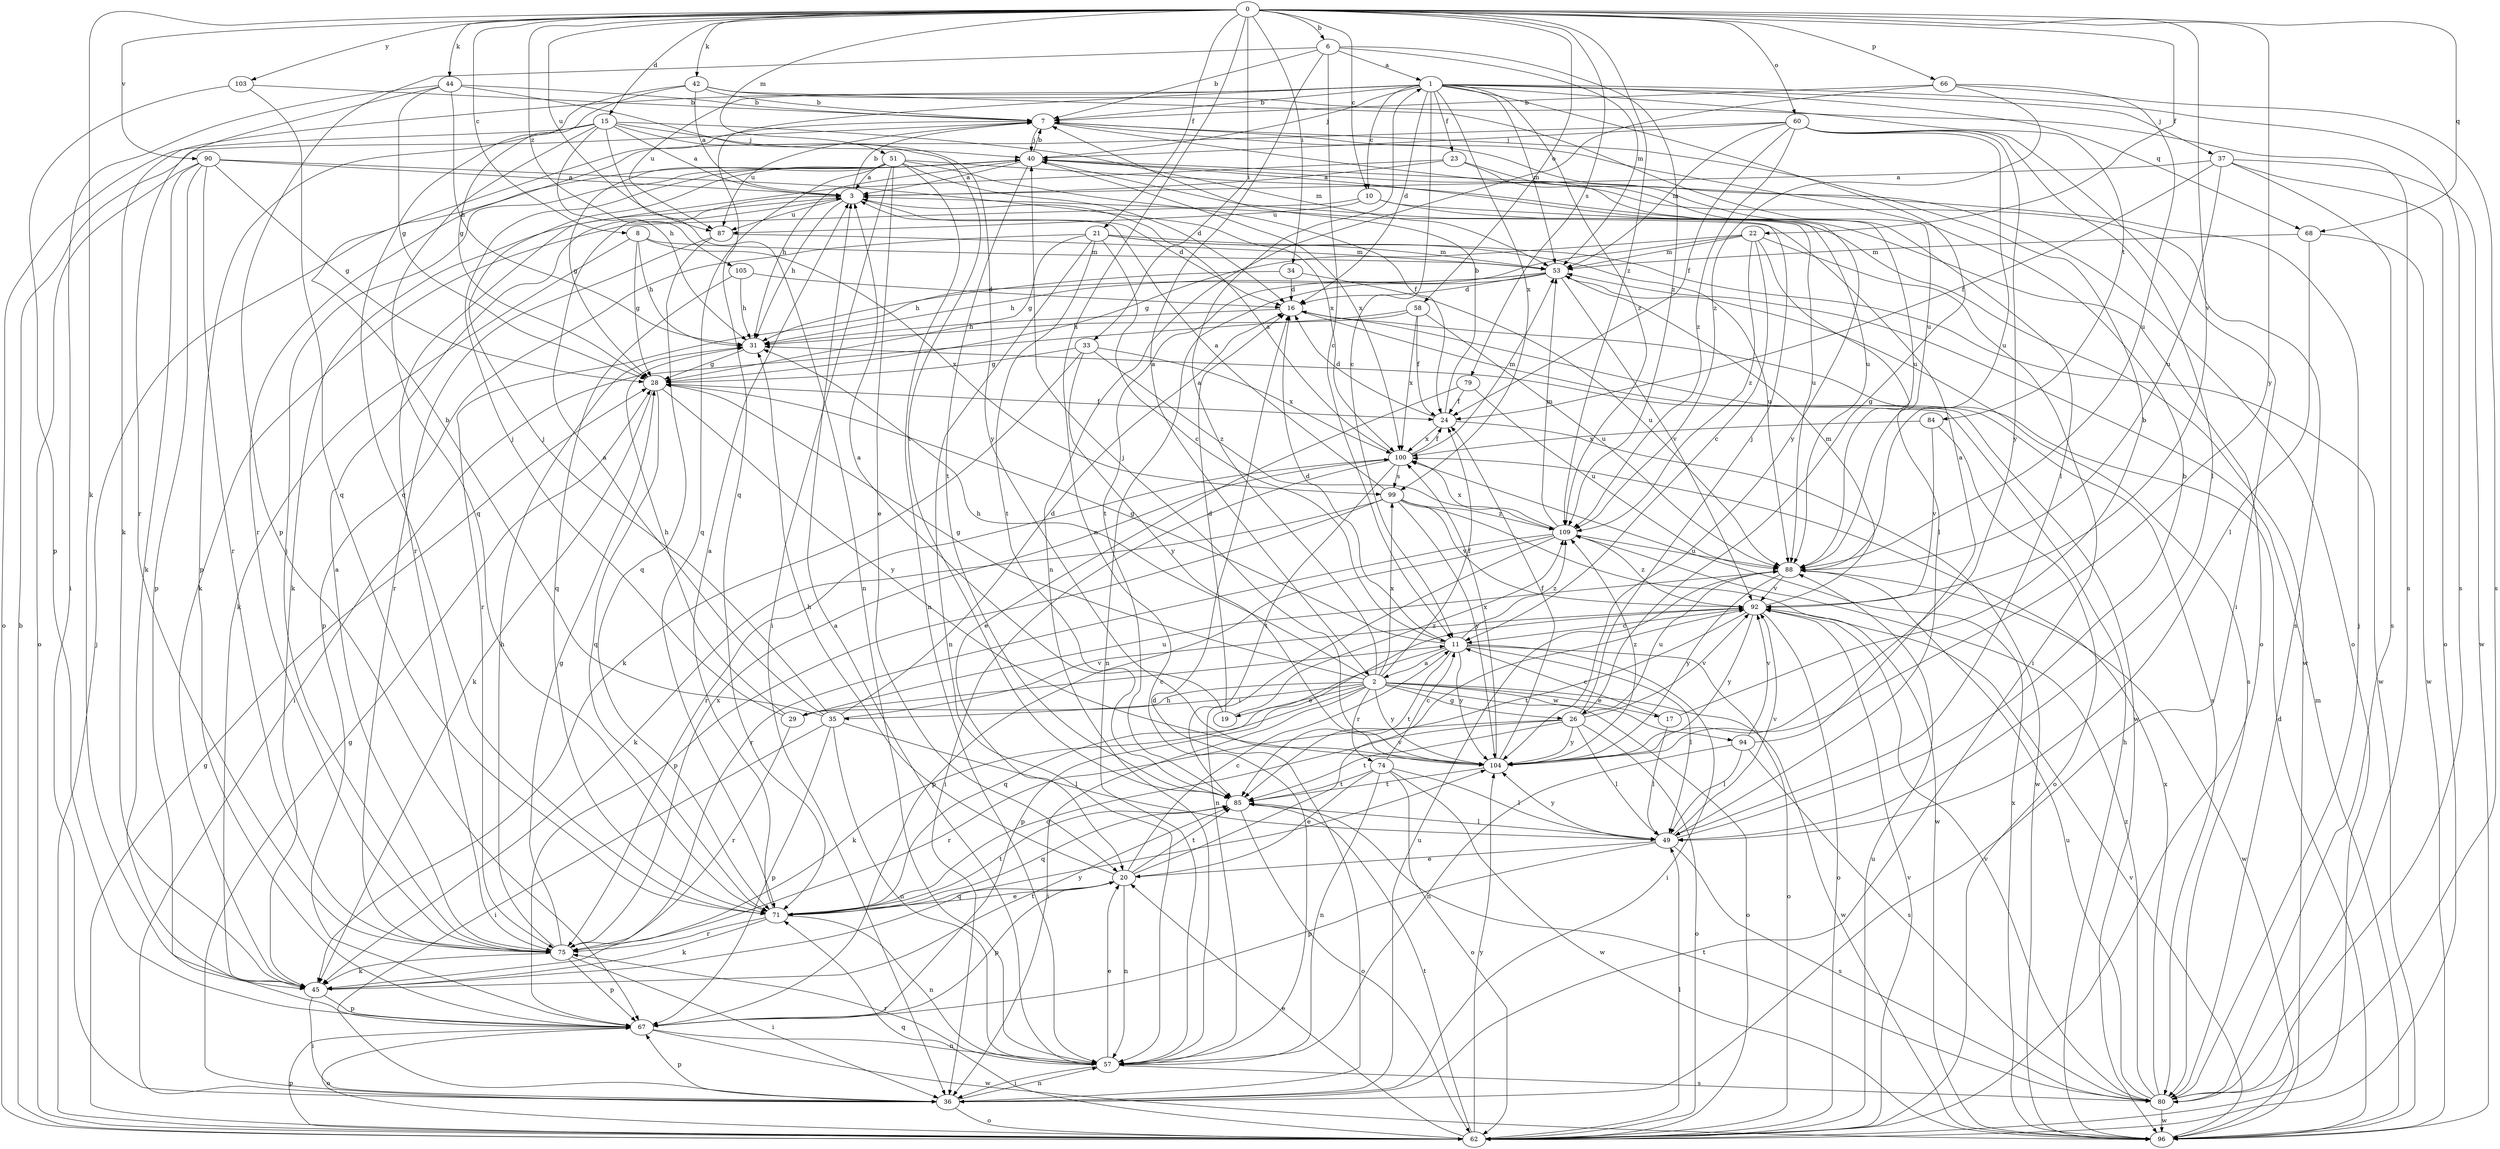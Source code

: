strict digraph  {
0;
1;
2;
3;
6;
7;
8;
10;
11;
15;
16;
17;
19;
20;
21;
22;
23;
24;
26;
28;
29;
31;
33;
34;
35;
36;
37;
40;
42;
44;
45;
49;
51;
53;
57;
58;
60;
62;
66;
67;
68;
71;
74;
75;
79;
80;
84;
85;
87;
88;
90;
92;
94;
96;
99;
100;
103;
104;
105;
109;
0 -> 6  [label=b];
0 -> 8  [label=c];
0 -> 10  [label=c];
0 -> 15  [label=d];
0 -> 21  [label=f];
0 -> 22  [label=f];
0 -> 33  [label=i];
0 -> 34  [label=i];
0 -> 42  [label=k];
0 -> 44  [label=k];
0 -> 45  [label=k];
0 -> 51  [label=m];
0 -> 57  [label=n];
0 -> 58  [label=o];
0 -> 60  [label=o];
0 -> 66  [label=p];
0 -> 68  [label=q];
0 -> 79  [label=s];
0 -> 87  [label=u];
0 -> 90  [label=v];
0 -> 92  [label=v];
0 -> 103  [label=y];
0 -> 104  [label=y];
0 -> 105  [label=z];
0 -> 109  [label=z];
1 -> 7  [label=b];
1 -> 10  [label=c];
1 -> 11  [label=c];
1 -> 16  [label=d];
1 -> 23  [label=f];
1 -> 26  [label=g];
1 -> 37  [label=j];
1 -> 40  [label=j];
1 -> 45  [label=k];
1 -> 53  [label=m];
1 -> 68  [label=q];
1 -> 71  [label=q];
1 -> 80  [label=s];
1 -> 84  [label=t];
1 -> 87  [label=u];
1 -> 99  [label=x];
1 -> 109  [label=z];
2 -> 1  [label=a];
2 -> 17  [label=e];
2 -> 19  [label=e];
2 -> 24  [label=f];
2 -> 26  [label=g];
2 -> 28  [label=g];
2 -> 29  [label=h];
2 -> 31  [label=h];
2 -> 35  [label=i];
2 -> 36  [label=i];
2 -> 45  [label=k];
2 -> 62  [label=o];
2 -> 74  [label=r];
2 -> 94  [label=w];
2 -> 96  [label=w];
2 -> 99  [label=x];
2 -> 104  [label=y];
3 -> 7  [label=b];
3 -> 16  [label=d];
3 -> 31  [label=h];
3 -> 45  [label=k];
3 -> 87  [label=u];
6 -> 1  [label=a];
6 -> 2  [label=a];
6 -> 7  [label=b];
6 -> 11  [label=c];
6 -> 53  [label=m];
6 -> 67  [label=p];
6 -> 109  [label=z];
7 -> 40  [label=j];
7 -> 49  [label=l];
7 -> 87  [label=u];
7 -> 104  [label=y];
8 -> 28  [label=g];
8 -> 31  [label=h];
8 -> 45  [label=k];
8 -> 53  [label=m];
8 -> 99  [label=x];
10 -> 45  [label=k];
10 -> 87  [label=u];
10 -> 88  [label=u];
10 -> 96  [label=w];
11 -> 2  [label=a];
11 -> 16  [label=d];
11 -> 28  [label=g];
11 -> 36  [label=i];
11 -> 49  [label=l];
11 -> 62  [label=o];
11 -> 71  [label=q];
11 -> 85  [label=t];
11 -> 104  [label=y];
11 -> 109  [label=z];
15 -> 3  [label=a];
15 -> 31  [label=h];
15 -> 40  [label=j];
15 -> 53  [label=m];
15 -> 57  [label=n];
15 -> 62  [label=o];
15 -> 67  [label=p];
15 -> 71  [label=q];
15 -> 104  [label=y];
16 -> 31  [label=h];
16 -> 80  [label=s];
16 -> 96  [label=w];
17 -> 7  [label=b];
17 -> 11  [label=c];
17 -> 49  [label=l];
19 -> 3  [label=a];
19 -> 16  [label=d];
19 -> 109  [label=z];
20 -> 11  [label=c];
20 -> 31  [label=h];
20 -> 57  [label=n];
20 -> 67  [label=p];
20 -> 71  [label=q];
20 -> 85  [label=t];
20 -> 92  [label=v];
21 -> 11  [label=c];
21 -> 28  [label=g];
21 -> 53  [label=m];
21 -> 57  [label=n];
21 -> 67  [label=p];
21 -> 85  [label=t];
21 -> 88  [label=u];
21 -> 96  [label=w];
22 -> 11  [label=c];
22 -> 28  [label=g];
22 -> 36  [label=i];
22 -> 49  [label=l];
22 -> 53  [label=m];
22 -> 85  [label=t];
22 -> 109  [label=z];
23 -> 3  [label=a];
23 -> 62  [label=o];
23 -> 75  [label=r];
23 -> 88  [label=u];
24 -> 7  [label=b];
24 -> 16  [label=d];
24 -> 96  [label=w];
24 -> 100  [label=x];
26 -> 40  [label=j];
26 -> 49  [label=l];
26 -> 62  [label=o];
26 -> 71  [label=q];
26 -> 75  [label=r];
26 -> 85  [label=t];
26 -> 88  [label=u];
26 -> 92  [label=v];
26 -> 104  [label=y];
28 -> 24  [label=f];
28 -> 45  [label=k];
28 -> 71  [label=q];
28 -> 104  [label=y];
29 -> 11  [label=c];
29 -> 31  [label=h];
29 -> 40  [label=j];
29 -> 75  [label=r];
29 -> 88  [label=u];
31 -> 28  [label=g];
33 -> 28  [label=g];
33 -> 45  [label=k];
33 -> 100  [label=x];
33 -> 104  [label=y];
33 -> 109  [label=z];
34 -> 16  [label=d];
34 -> 31  [label=h];
34 -> 88  [label=u];
35 -> 3  [label=a];
35 -> 7  [label=b];
35 -> 16  [label=d];
35 -> 36  [label=i];
35 -> 40  [label=j];
35 -> 49  [label=l];
35 -> 57  [label=n];
35 -> 67  [label=p];
35 -> 92  [label=v];
36 -> 16  [label=d];
36 -> 28  [label=g];
36 -> 57  [label=n];
36 -> 62  [label=o];
36 -> 67  [label=p];
36 -> 88  [label=u];
37 -> 3  [label=a];
37 -> 24  [label=f];
37 -> 62  [label=o];
37 -> 80  [label=s];
37 -> 88  [label=u];
37 -> 96  [label=w];
40 -> 3  [label=a];
40 -> 7  [label=b];
40 -> 31  [label=h];
40 -> 80  [label=s];
40 -> 85  [label=t];
40 -> 88  [label=u];
40 -> 100  [label=x];
42 -> 3  [label=a];
42 -> 7  [label=b];
42 -> 28  [label=g];
42 -> 71  [label=q];
42 -> 80  [label=s];
42 -> 88  [label=u];
44 -> 7  [label=b];
44 -> 28  [label=g];
44 -> 31  [label=h];
44 -> 36  [label=i];
44 -> 75  [label=r];
44 -> 85  [label=t];
45 -> 36  [label=i];
45 -> 67  [label=p];
45 -> 85  [label=t];
45 -> 104  [label=y];
49 -> 7  [label=b];
49 -> 20  [label=e];
49 -> 67  [label=p];
49 -> 80  [label=s];
49 -> 92  [label=v];
49 -> 104  [label=y];
51 -> 3  [label=a];
51 -> 16  [label=d];
51 -> 20  [label=e];
51 -> 24  [label=f];
51 -> 28  [label=g];
51 -> 36  [label=i];
51 -> 57  [label=n];
51 -> 62  [label=o];
51 -> 71  [label=q];
53 -> 16  [label=d];
53 -> 31  [label=h];
53 -> 57  [label=n];
53 -> 75  [label=r];
53 -> 80  [label=s];
53 -> 92  [label=v];
57 -> 3  [label=a];
57 -> 20  [label=e];
57 -> 36  [label=i];
57 -> 75  [label=r];
57 -> 80  [label=s];
58 -> 24  [label=f];
58 -> 31  [label=h];
58 -> 36  [label=i];
58 -> 88  [label=u];
58 -> 100  [label=x];
60 -> 24  [label=f];
60 -> 36  [label=i];
60 -> 40  [label=j];
60 -> 49  [label=l];
60 -> 53  [label=m];
60 -> 75  [label=r];
60 -> 88  [label=u];
60 -> 104  [label=y];
60 -> 109  [label=z];
62 -> 7  [label=b];
62 -> 20  [label=e];
62 -> 28  [label=g];
62 -> 40  [label=j];
62 -> 49  [label=l];
62 -> 67  [label=p];
62 -> 71  [label=q];
62 -> 85  [label=t];
62 -> 88  [label=u];
62 -> 92  [label=v];
62 -> 104  [label=y];
66 -> 7  [label=b];
66 -> 57  [label=n];
66 -> 80  [label=s];
66 -> 88  [label=u];
66 -> 109  [label=z];
67 -> 57  [label=n];
67 -> 62  [label=o];
67 -> 96  [label=w];
68 -> 49  [label=l];
68 -> 53  [label=m];
68 -> 96  [label=w];
71 -> 3  [label=a];
71 -> 20  [label=e];
71 -> 45  [label=k];
71 -> 57  [label=n];
71 -> 75  [label=r];
71 -> 85  [label=t];
74 -> 11  [label=c];
74 -> 20  [label=e];
74 -> 49  [label=l];
74 -> 57  [label=n];
74 -> 62  [label=o];
74 -> 85  [label=t];
74 -> 96  [label=w];
75 -> 3  [label=a];
75 -> 28  [label=g];
75 -> 31  [label=h];
75 -> 36  [label=i];
75 -> 40  [label=j];
75 -> 45  [label=k];
75 -> 67  [label=p];
75 -> 100  [label=x];
79 -> 20  [label=e];
79 -> 24  [label=f];
79 -> 88  [label=u];
80 -> 40  [label=j];
80 -> 85  [label=t];
80 -> 88  [label=u];
80 -> 92  [label=v];
80 -> 96  [label=w];
80 -> 100  [label=x];
80 -> 109  [label=z];
84 -> 62  [label=o];
84 -> 92  [label=v];
84 -> 100  [label=x];
85 -> 49  [label=l];
85 -> 62  [label=o];
85 -> 71  [label=q];
87 -> 53  [label=m];
87 -> 71  [label=q];
87 -> 75  [label=r];
88 -> 92  [label=v];
88 -> 96  [label=w];
88 -> 104  [label=y];
90 -> 3  [label=a];
90 -> 28  [label=g];
90 -> 45  [label=k];
90 -> 62  [label=o];
90 -> 67  [label=p];
90 -> 75  [label=r];
90 -> 100  [label=x];
92 -> 11  [label=c];
92 -> 53  [label=m];
92 -> 62  [label=o];
92 -> 67  [label=p];
92 -> 85  [label=t];
92 -> 104  [label=y];
92 -> 109  [label=z];
94 -> 3  [label=a];
94 -> 49  [label=l];
94 -> 57  [label=n];
94 -> 80  [label=s];
94 -> 92  [label=v];
96 -> 16  [label=d];
96 -> 31  [label=h];
96 -> 53  [label=m];
96 -> 92  [label=v];
96 -> 100  [label=x];
99 -> 3  [label=a];
99 -> 45  [label=k];
99 -> 67  [label=p];
99 -> 92  [label=v];
99 -> 96  [label=w];
99 -> 104  [label=y];
99 -> 109  [label=z];
100 -> 3  [label=a];
100 -> 24  [label=f];
100 -> 36  [label=i];
100 -> 53  [label=m];
100 -> 75  [label=r];
100 -> 85  [label=t];
100 -> 99  [label=s];
103 -> 7  [label=b];
103 -> 67  [label=p];
103 -> 71  [label=q];
104 -> 24  [label=f];
104 -> 40  [label=j];
104 -> 85  [label=t];
104 -> 100  [label=x];
104 -> 109  [label=z];
105 -> 16  [label=d];
105 -> 31  [label=h];
105 -> 71  [label=q];
109 -> 53  [label=m];
109 -> 57  [label=n];
109 -> 67  [label=p];
109 -> 75  [label=r];
109 -> 88  [label=u];
109 -> 100  [label=x];
}

